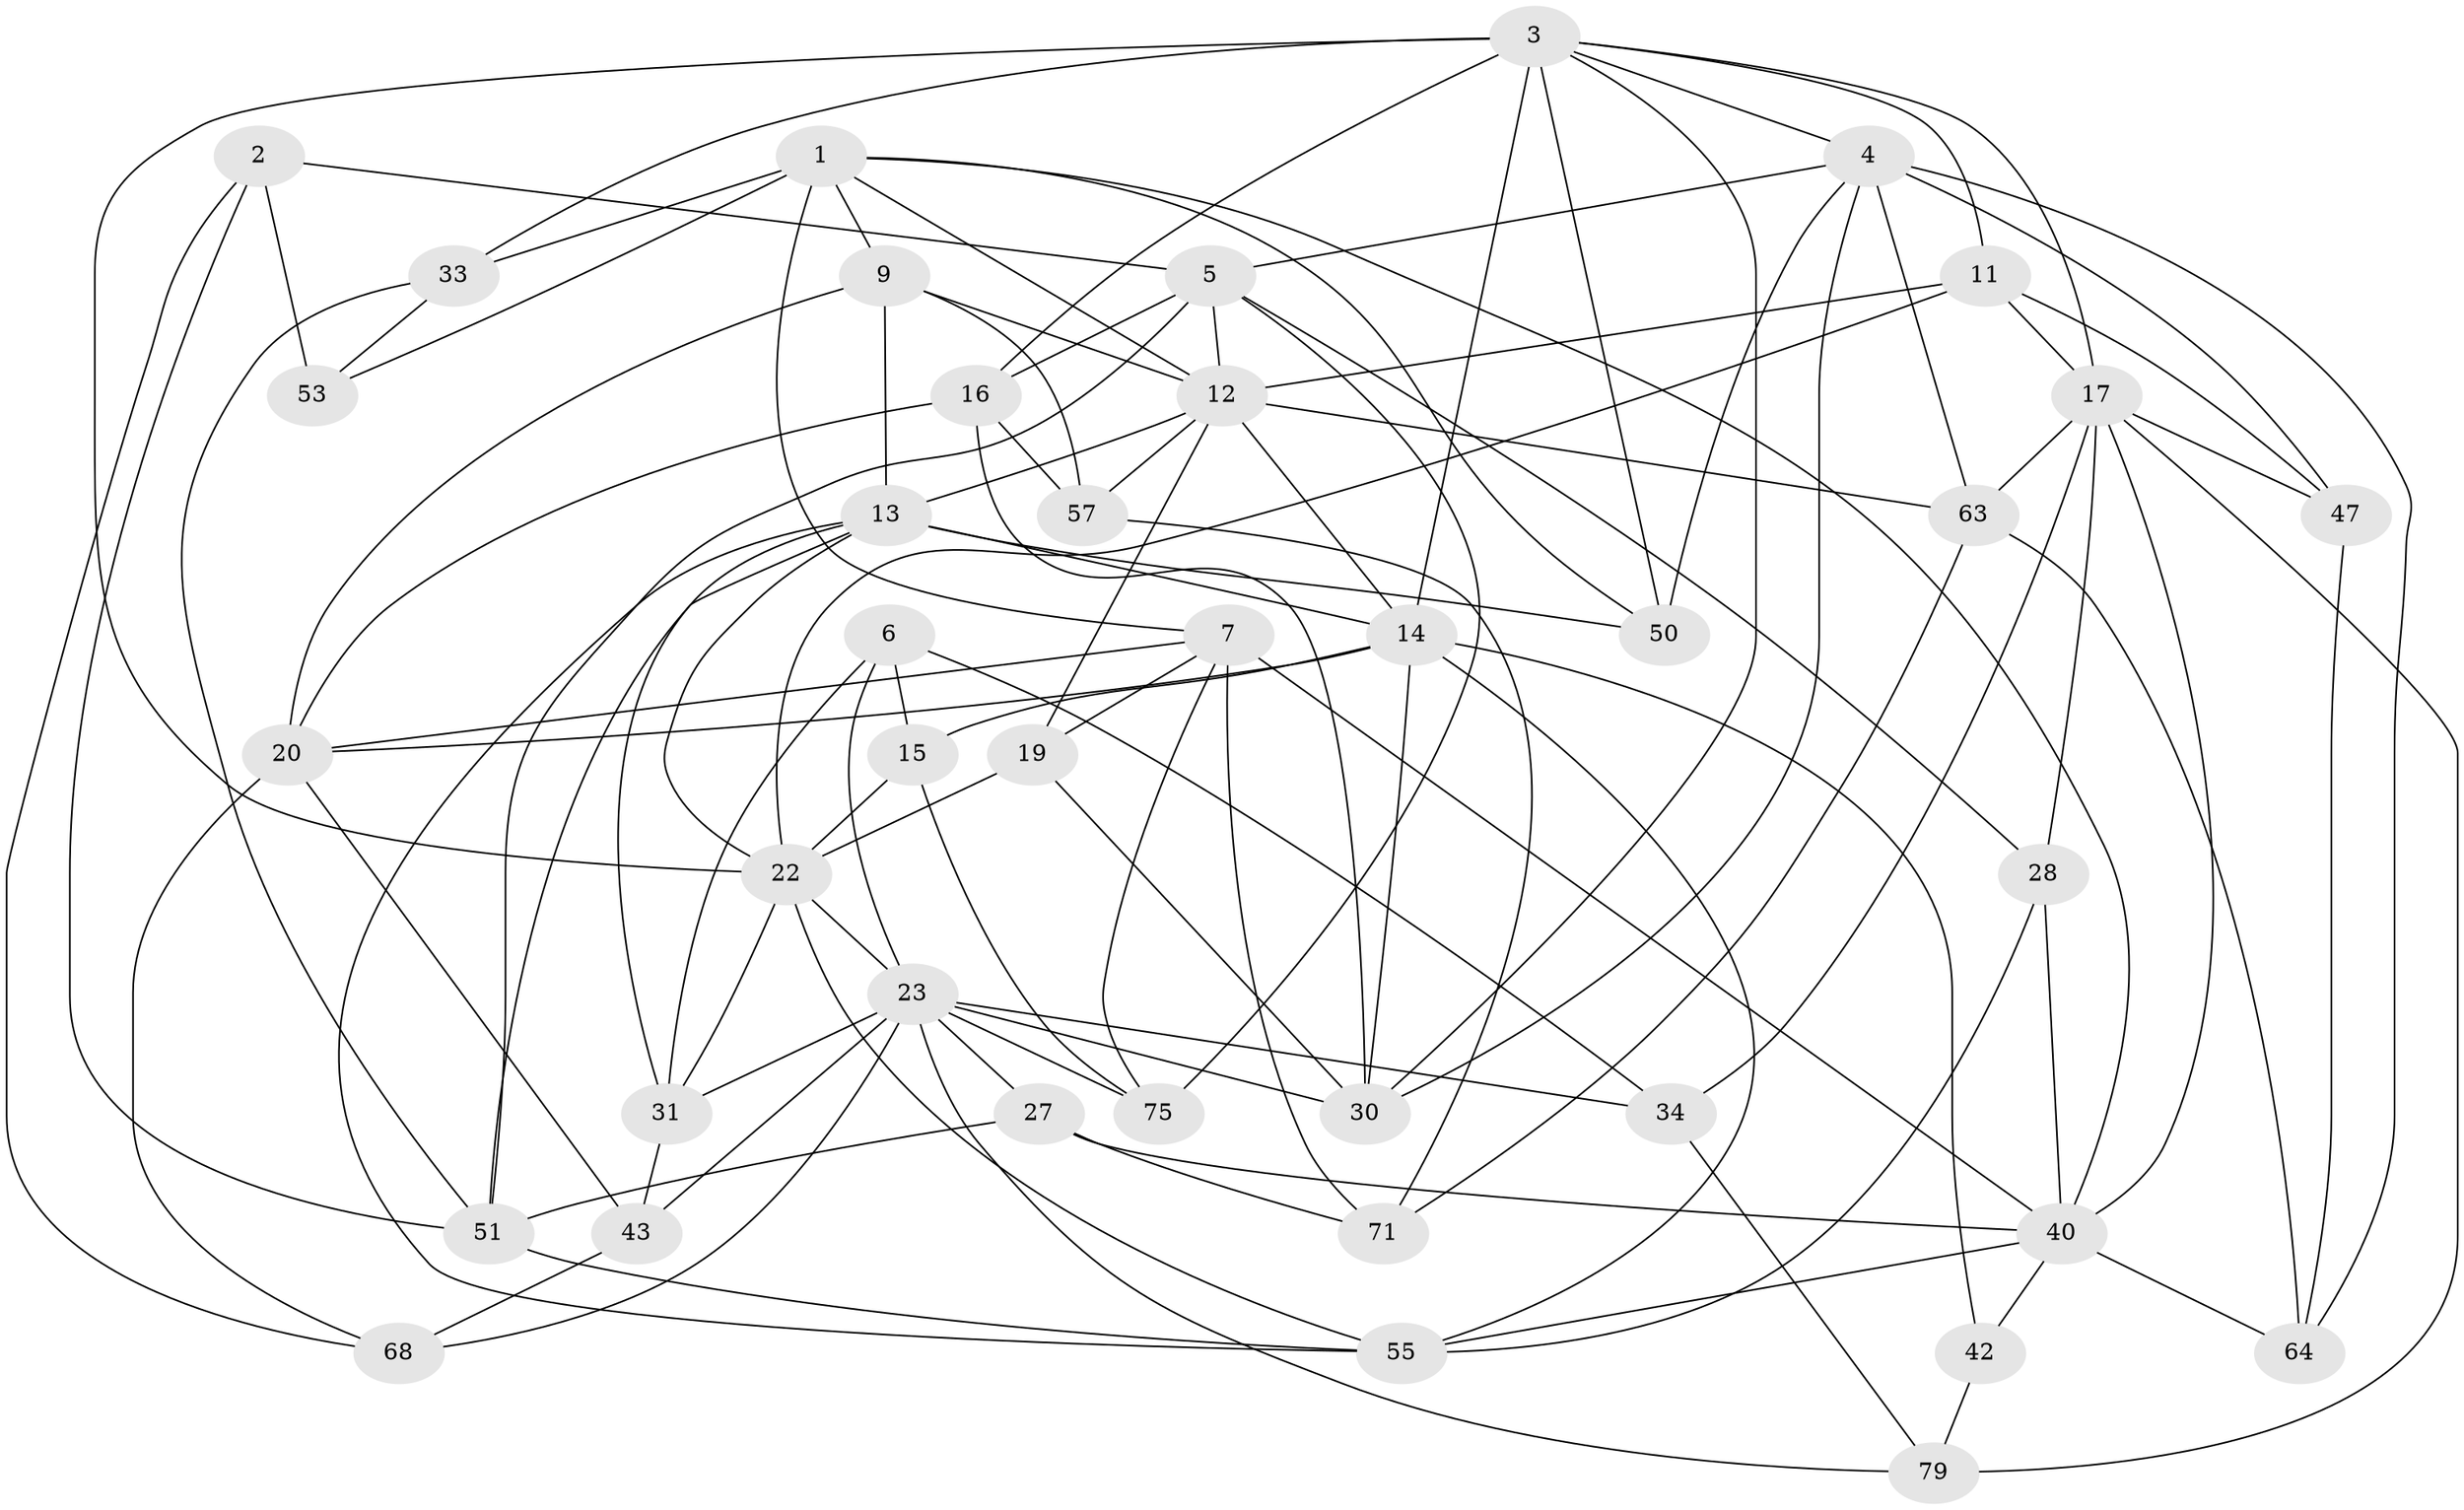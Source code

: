 // original degree distribution, {4: 1.0}
// Generated by graph-tools (version 1.1) at 2025/16/03/09/25 04:16:11]
// undirected, 40 vertices, 109 edges
graph export_dot {
graph [start="1"]
  node [color=gray90,style=filled];
  1 [super="+24+10"];
  2;
  3 [super="+52+72+8"];
  4 [super="+67+58"];
  5 [super="+36"];
  6;
  7 [super="+21"];
  9 [super="+26"];
  11 [super="+49"];
  12 [super="+78+35"];
  13 [super="+44+25+77"];
  14 [super="+39+18+45"];
  15;
  16 [super="+54"];
  17 [super="+32+66"];
  19;
  20 [super="+61"];
  22 [super="+41+29"];
  23 [super="+80+38"];
  27;
  28;
  30 [super="+74"];
  31 [super="+73"];
  33;
  34;
  40 [super="+48"];
  42;
  43;
  47 [super="+59"];
  50;
  51 [super="+56"];
  53;
  55 [super="+60"];
  57;
  63 [super="+70"];
  64;
  68;
  71;
  75;
  79;
  1 -- 53 [weight=2];
  1 -- 50;
  1 -- 40;
  1 -- 9;
  1 -- 33;
  1 -- 12;
  1 -- 7;
  2 -- 68;
  2 -- 53;
  2 -- 5;
  2 -- 51;
  3 -- 22 [weight=2];
  3 -- 11;
  3 -- 50;
  3 -- 4;
  3 -- 33;
  3 -- 30;
  3 -- 14;
  3 -- 17;
  3 -- 16;
  4 -- 30;
  4 -- 47 [weight=2];
  4 -- 50;
  4 -- 64;
  4 -- 63;
  4 -- 5;
  5 -- 28;
  5 -- 16 [weight=2];
  5 -- 51;
  5 -- 75;
  5 -- 12;
  6 -- 15;
  6 -- 34;
  6 -- 23;
  6 -- 31;
  7 -- 75;
  7 -- 19;
  7 -- 40;
  7 -- 20;
  7 -- 71;
  9 -- 57;
  9 -- 20;
  9 -- 13 [weight=2];
  9 -- 12;
  11 -- 47 [weight=2];
  11 -- 22;
  11 -- 12;
  11 -- 17;
  12 -- 63 [weight=2];
  12 -- 13;
  12 -- 19;
  12 -- 57;
  12 -- 14;
  13 -- 31;
  13 -- 51;
  13 -- 50;
  13 -- 14 [weight=2];
  13 -- 22;
  13 -- 55;
  14 -- 42 [weight=2];
  14 -- 55;
  14 -- 15;
  14 -- 20;
  14 -- 30;
  15 -- 75;
  15 -- 22;
  16 -- 57;
  16 -- 20;
  16 -- 30;
  17 -- 79;
  17 -- 28;
  17 -- 40;
  17 -- 34;
  17 -- 63;
  17 -- 47;
  19 -- 30;
  19 -- 22;
  20 -- 68;
  20 -- 43;
  22 -- 31 [weight=2];
  22 -- 55;
  22 -- 23;
  23 -- 34;
  23 -- 27;
  23 -- 68;
  23 -- 43;
  23 -- 75;
  23 -- 30;
  23 -- 79;
  23 -- 31;
  27 -- 51;
  27 -- 40;
  27 -- 71;
  28 -- 55;
  28 -- 40;
  31 -- 43;
  33 -- 53;
  33 -- 51;
  34 -- 79;
  40 -- 42;
  40 -- 64;
  40 -- 55;
  42 -- 79;
  43 -- 68;
  47 -- 64;
  51 -- 55;
  57 -- 71;
  63 -- 71;
  63 -- 64;
}

